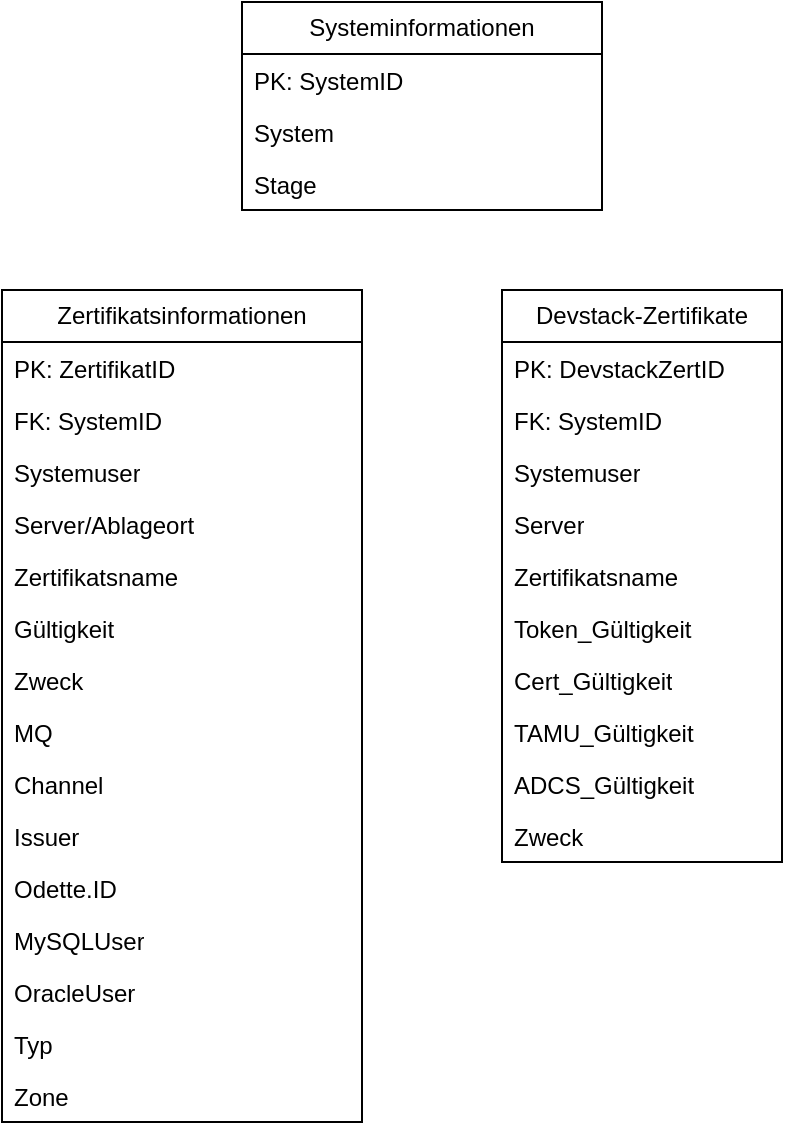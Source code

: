 <mxfile version="26.2.10">
  <diagram name="Seite-1" id="qRP7P13mejbxgGsm44m5">
    <mxGraphModel dx="908" dy="1229" grid="1" gridSize="10" guides="1" tooltips="1" connect="1" arrows="1" fold="1" page="0" pageScale="1" pageWidth="827" pageHeight="1169" math="0" shadow="0">
      <root>
        <mxCell id="0" />
        <mxCell id="1" parent="0" />
        <mxCell id="b8-gphyTWNlt5UhjgrQr-20" value="Systeminformationen" style="swimlane;fontStyle=0;childLayout=stackLayout;horizontal=1;startSize=26;fillColor=none;horizontalStack=0;resizeParent=1;resizeParentMax=0;resizeLast=0;collapsible=1;marginBottom=0;whiteSpace=wrap;html=1;" vertex="1" parent="1">
          <mxGeometry x="-70" y="-134" width="180" height="104" as="geometry">
            <mxRectangle x="-120" y="-130" width="100" height="30" as="alternateBounds" />
          </mxGeometry>
        </mxCell>
        <mxCell id="b8-gphyTWNlt5UhjgrQr-21" value="PK: SystemID" style="text;strokeColor=none;fillColor=none;align=left;verticalAlign=top;spacingLeft=4;spacingRight=4;overflow=hidden;rotatable=0;points=[[0,0.5],[1,0.5]];portConstraint=eastwest;whiteSpace=wrap;html=1;" vertex="1" parent="b8-gphyTWNlt5UhjgrQr-20">
          <mxGeometry y="26" width="180" height="26" as="geometry" />
        </mxCell>
        <mxCell id="b8-gphyTWNlt5UhjgrQr-22" value="System" style="text;strokeColor=none;fillColor=none;align=left;verticalAlign=top;spacingLeft=4;spacingRight=4;overflow=hidden;rotatable=0;points=[[0,0.5],[1,0.5]];portConstraint=eastwest;whiteSpace=wrap;html=1;" vertex="1" parent="b8-gphyTWNlt5UhjgrQr-20">
          <mxGeometry y="52" width="180" height="26" as="geometry" />
        </mxCell>
        <mxCell id="b8-gphyTWNlt5UhjgrQr-23" value="Stage" style="text;strokeColor=none;fillColor=none;align=left;verticalAlign=top;spacingLeft=4;spacingRight=4;overflow=hidden;rotatable=0;points=[[0,0.5],[1,0.5]];portConstraint=eastwest;whiteSpace=wrap;html=1;" vertex="1" parent="b8-gphyTWNlt5UhjgrQr-20">
          <mxGeometry y="78" width="180" height="26" as="geometry" />
        </mxCell>
        <mxCell id="b8-gphyTWNlt5UhjgrQr-24" value="Zertifikatsinformationen" style="swimlane;fontStyle=0;childLayout=stackLayout;horizontal=1;startSize=26;fillColor=none;horizontalStack=0;resizeParent=1;resizeParentMax=0;resizeLast=0;collapsible=1;marginBottom=0;whiteSpace=wrap;html=1;" vertex="1" parent="1">
          <mxGeometry x="-190" y="10" width="180" height="416" as="geometry">
            <mxRectangle x="-120" y="-130" width="100" height="30" as="alternateBounds" />
          </mxGeometry>
        </mxCell>
        <mxCell id="b8-gphyTWNlt5UhjgrQr-25" value="PK: ZertifikatID" style="text;strokeColor=none;fillColor=none;align=left;verticalAlign=top;spacingLeft=4;spacingRight=4;overflow=hidden;rotatable=0;points=[[0,0.5],[1,0.5]];portConstraint=eastwest;whiteSpace=wrap;html=1;" vertex="1" parent="b8-gphyTWNlt5UhjgrQr-24">
          <mxGeometry y="26" width="180" height="26" as="geometry" />
        </mxCell>
        <mxCell id="b8-gphyTWNlt5UhjgrQr-26" value="FK: SystemID" style="text;strokeColor=none;fillColor=none;align=left;verticalAlign=top;spacingLeft=4;spacingRight=4;overflow=hidden;rotatable=0;points=[[0,0.5],[1,0.5]];portConstraint=eastwest;whiteSpace=wrap;html=1;" vertex="1" parent="b8-gphyTWNlt5UhjgrQr-24">
          <mxGeometry y="52" width="180" height="26" as="geometry" />
        </mxCell>
        <mxCell id="b8-gphyTWNlt5UhjgrQr-27" value="Systemuser&lt;div&gt;&lt;br&gt;&lt;/div&gt;" style="text;strokeColor=none;fillColor=none;align=left;verticalAlign=top;spacingLeft=4;spacingRight=4;overflow=hidden;rotatable=0;points=[[0,0.5],[1,0.5]];portConstraint=eastwest;whiteSpace=wrap;html=1;" vertex="1" parent="b8-gphyTWNlt5UhjgrQr-24">
          <mxGeometry y="78" width="180" height="26" as="geometry" />
        </mxCell>
        <mxCell id="b8-gphyTWNlt5UhjgrQr-28" value="Server/Ablageort" style="text;strokeColor=none;fillColor=none;align=left;verticalAlign=top;spacingLeft=4;spacingRight=4;overflow=hidden;rotatable=0;points=[[0,0.5],[1,0.5]];portConstraint=eastwest;whiteSpace=wrap;html=1;" vertex="1" parent="b8-gphyTWNlt5UhjgrQr-24">
          <mxGeometry y="104" width="180" height="26" as="geometry" />
        </mxCell>
        <mxCell id="b8-gphyTWNlt5UhjgrQr-29" value="&lt;div&gt;Zertifikatsname&lt;/div&gt;" style="text;strokeColor=none;fillColor=none;align=left;verticalAlign=top;spacingLeft=4;spacingRight=4;overflow=hidden;rotatable=0;points=[[0,0.5],[1,0.5]];portConstraint=eastwest;whiteSpace=wrap;html=1;" vertex="1" parent="b8-gphyTWNlt5UhjgrQr-24">
          <mxGeometry y="130" width="180" height="26" as="geometry" />
        </mxCell>
        <mxCell id="b8-gphyTWNlt5UhjgrQr-30" value="Gültigkeit" style="text;strokeColor=none;fillColor=none;align=left;verticalAlign=top;spacingLeft=4;spacingRight=4;overflow=hidden;rotatable=0;points=[[0,0.5],[1,0.5]];portConstraint=eastwest;whiteSpace=wrap;html=1;" vertex="1" parent="b8-gphyTWNlt5UhjgrQr-24">
          <mxGeometry y="156" width="180" height="26" as="geometry" />
        </mxCell>
        <mxCell id="b8-gphyTWNlt5UhjgrQr-31" value="Zweck" style="text;strokeColor=none;fillColor=none;align=left;verticalAlign=top;spacingLeft=4;spacingRight=4;overflow=hidden;rotatable=0;points=[[0,0.5],[1,0.5]];portConstraint=eastwest;whiteSpace=wrap;html=1;" vertex="1" parent="b8-gphyTWNlt5UhjgrQr-24">
          <mxGeometry y="182" width="180" height="26" as="geometry" />
        </mxCell>
        <mxCell id="b8-gphyTWNlt5UhjgrQr-32" value="MQ" style="text;strokeColor=none;fillColor=none;align=left;verticalAlign=top;spacingLeft=4;spacingRight=4;overflow=hidden;rotatable=0;points=[[0,0.5],[1,0.5]];portConstraint=eastwest;whiteSpace=wrap;html=1;" vertex="1" parent="b8-gphyTWNlt5UhjgrQr-24">
          <mxGeometry y="208" width="180" height="26" as="geometry" />
        </mxCell>
        <mxCell id="b8-gphyTWNlt5UhjgrQr-33" value="Channel" style="text;strokeColor=none;fillColor=none;align=left;verticalAlign=top;spacingLeft=4;spacingRight=4;overflow=hidden;rotatable=0;points=[[0,0.5],[1,0.5]];portConstraint=eastwest;whiteSpace=wrap;html=1;" vertex="1" parent="b8-gphyTWNlt5UhjgrQr-24">
          <mxGeometry y="234" width="180" height="26" as="geometry" />
        </mxCell>
        <mxCell id="b8-gphyTWNlt5UhjgrQr-34" value="Issuer" style="text;strokeColor=none;fillColor=none;align=left;verticalAlign=top;spacingLeft=4;spacingRight=4;overflow=hidden;rotatable=0;points=[[0,0.5],[1,0.5]];portConstraint=eastwest;whiteSpace=wrap;html=1;" vertex="1" parent="b8-gphyTWNlt5UhjgrQr-24">
          <mxGeometry y="260" width="180" height="26" as="geometry" />
        </mxCell>
        <mxCell id="b8-gphyTWNlt5UhjgrQr-35" value="Odette.ID" style="text;strokeColor=none;fillColor=none;align=left;verticalAlign=top;spacingLeft=4;spacingRight=4;overflow=hidden;rotatable=0;points=[[0,0.5],[1,0.5]];portConstraint=eastwest;whiteSpace=wrap;html=1;" vertex="1" parent="b8-gphyTWNlt5UhjgrQr-24">
          <mxGeometry y="286" width="180" height="26" as="geometry" />
        </mxCell>
        <mxCell id="b8-gphyTWNlt5UhjgrQr-36" value="MySQLUser" style="text;strokeColor=none;fillColor=none;align=left;verticalAlign=top;spacingLeft=4;spacingRight=4;overflow=hidden;rotatable=0;points=[[0,0.5],[1,0.5]];portConstraint=eastwest;whiteSpace=wrap;html=1;" vertex="1" parent="b8-gphyTWNlt5UhjgrQr-24">
          <mxGeometry y="312" width="180" height="26" as="geometry" />
        </mxCell>
        <mxCell id="b8-gphyTWNlt5UhjgrQr-37" value="OracleUser" style="text;strokeColor=none;fillColor=none;align=left;verticalAlign=top;spacingLeft=4;spacingRight=4;overflow=hidden;rotatable=0;points=[[0,0.5],[1,0.5]];portConstraint=eastwest;whiteSpace=wrap;html=1;" vertex="1" parent="b8-gphyTWNlt5UhjgrQr-24">
          <mxGeometry y="338" width="180" height="26" as="geometry" />
        </mxCell>
        <mxCell id="b8-gphyTWNlt5UhjgrQr-38" value="Typ&lt;div&gt;&lt;br&gt;&lt;/div&gt;&lt;div&gt;&lt;br&gt;&lt;/div&gt;" style="text;strokeColor=none;fillColor=none;align=left;verticalAlign=top;spacingLeft=4;spacingRight=4;overflow=hidden;rotatable=0;points=[[0,0.5],[1,0.5]];portConstraint=eastwest;whiteSpace=wrap;html=1;" vertex="1" parent="b8-gphyTWNlt5UhjgrQr-24">
          <mxGeometry y="364" width="180" height="26" as="geometry" />
        </mxCell>
        <mxCell id="b8-gphyTWNlt5UhjgrQr-39" value="Zone" style="text;strokeColor=none;fillColor=none;align=left;verticalAlign=top;spacingLeft=4;spacingRight=4;overflow=hidden;rotatable=0;points=[[0,0.5],[1,0.5]];portConstraint=eastwest;whiteSpace=wrap;html=1;" vertex="1" parent="b8-gphyTWNlt5UhjgrQr-24">
          <mxGeometry y="390" width="180" height="26" as="geometry" />
        </mxCell>
        <mxCell id="b8-gphyTWNlt5UhjgrQr-56" value="Devstack-Zertifikate" style="swimlane;fontStyle=0;childLayout=stackLayout;horizontal=1;startSize=26;fillColor=none;horizontalStack=0;resizeParent=1;resizeParentMax=0;resizeLast=0;collapsible=1;marginBottom=0;whiteSpace=wrap;html=1;" vertex="1" parent="1">
          <mxGeometry x="60" y="10" width="140" height="286" as="geometry">
            <mxRectangle x="-120" y="-130" width="100" height="30" as="alternateBounds" />
          </mxGeometry>
        </mxCell>
        <mxCell id="b8-gphyTWNlt5UhjgrQr-57" value="PK: DevstackZertID" style="text;strokeColor=none;fillColor=none;align=left;verticalAlign=top;spacingLeft=4;spacingRight=4;overflow=hidden;rotatable=0;points=[[0,0.5],[1,0.5]];portConstraint=eastwest;whiteSpace=wrap;html=1;" vertex="1" parent="b8-gphyTWNlt5UhjgrQr-56">
          <mxGeometry y="26" width="140" height="26" as="geometry" />
        </mxCell>
        <mxCell id="b8-gphyTWNlt5UhjgrQr-58" value="FK: SystemID" style="text;strokeColor=none;fillColor=none;align=left;verticalAlign=top;spacingLeft=4;spacingRight=4;overflow=hidden;rotatable=0;points=[[0,0.5],[1,0.5]];portConstraint=eastwest;whiteSpace=wrap;html=1;" vertex="1" parent="b8-gphyTWNlt5UhjgrQr-56">
          <mxGeometry y="52" width="140" height="26" as="geometry" />
        </mxCell>
        <mxCell id="b8-gphyTWNlt5UhjgrQr-60" value="Systemuser" style="text;strokeColor=none;fillColor=none;align=left;verticalAlign=top;spacingLeft=4;spacingRight=4;overflow=hidden;rotatable=0;points=[[0,0.5],[1,0.5]];portConstraint=eastwest;whiteSpace=wrap;html=1;" vertex="1" parent="b8-gphyTWNlt5UhjgrQr-56">
          <mxGeometry y="78" width="140" height="26" as="geometry" />
        </mxCell>
        <mxCell id="b8-gphyTWNlt5UhjgrQr-61" value="Server" style="text;strokeColor=none;fillColor=none;align=left;verticalAlign=top;spacingLeft=4;spacingRight=4;overflow=hidden;rotatable=0;points=[[0,0.5],[1,0.5]];portConstraint=eastwest;whiteSpace=wrap;html=1;" vertex="1" parent="b8-gphyTWNlt5UhjgrQr-56">
          <mxGeometry y="104" width="140" height="26" as="geometry" />
        </mxCell>
        <mxCell id="b8-gphyTWNlt5UhjgrQr-62" value="Zertifikatsname" style="text;strokeColor=none;fillColor=none;align=left;verticalAlign=top;spacingLeft=4;spacingRight=4;overflow=hidden;rotatable=0;points=[[0,0.5],[1,0.5]];portConstraint=eastwest;whiteSpace=wrap;html=1;" vertex="1" parent="b8-gphyTWNlt5UhjgrQr-56">
          <mxGeometry y="130" width="140" height="26" as="geometry" />
        </mxCell>
        <mxCell id="b8-gphyTWNlt5UhjgrQr-65" value="Token_Gültigkeit" style="text;strokeColor=none;fillColor=none;align=left;verticalAlign=top;spacingLeft=4;spacingRight=4;overflow=hidden;rotatable=0;points=[[0,0.5],[1,0.5]];portConstraint=eastwest;whiteSpace=wrap;html=1;" vertex="1" parent="b8-gphyTWNlt5UhjgrQr-56">
          <mxGeometry y="156" width="140" height="26" as="geometry" />
        </mxCell>
        <mxCell id="b8-gphyTWNlt5UhjgrQr-66" value="Cert_Gültigkeit" style="text;strokeColor=none;fillColor=none;align=left;verticalAlign=top;spacingLeft=4;spacingRight=4;overflow=hidden;rotatable=0;points=[[0,0.5],[1,0.5]];portConstraint=eastwest;whiteSpace=wrap;html=1;" vertex="1" parent="b8-gphyTWNlt5UhjgrQr-56">
          <mxGeometry y="182" width="140" height="26" as="geometry" />
        </mxCell>
        <mxCell id="b8-gphyTWNlt5UhjgrQr-67" value="TAMU_Gültigkeit" style="text;strokeColor=none;fillColor=none;align=left;verticalAlign=top;spacingLeft=4;spacingRight=4;overflow=hidden;rotatable=0;points=[[0,0.5],[1,0.5]];portConstraint=eastwest;whiteSpace=wrap;html=1;" vertex="1" parent="b8-gphyTWNlt5UhjgrQr-56">
          <mxGeometry y="208" width="140" height="26" as="geometry" />
        </mxCell>
        <mxCell id="b8-gphyTWNlt5UhjgrQr-68" value="ADCS_Gültigkeit" style="text;strokeColor=none;fillColor=none;align=left;verticalAlign=top;spacingLeft=4;spacingRight=4;overflow=hidden;rotatable=0;points=[[0,0.5],[1,0.5]];portConstraint=eastwest;whiteSpace=wrap;html=1;" vertex="1" parent="b8-gphyTWNlt5UhjgrQr-56">
          <mxGeometry y="234" width="140" height="26" as="geometry" />
        </mxCell>
        <mxCell id="b8-gphyTWNlt5UhjgrQr-70" value="Zweck" style="text;strokeColor=none;fillColor=none;align=left;verticalAlign=top;spacingLeft=4;spacingRight=4;overflow=hidden;rotatable=0;points=[[0,0.5],[1,0.5]];portConstraint=eastwest;whiteSpace=wrap;html=1;" vertex="1" parent="b8-gphyTWNlt5UhjgrQr-56">
          <mxGeometry y="260" width="140" height="26" as="geometry" />
        </mxCell>
      </root>
    </mxGraphModel>
  </diagram>
</mxfile>
